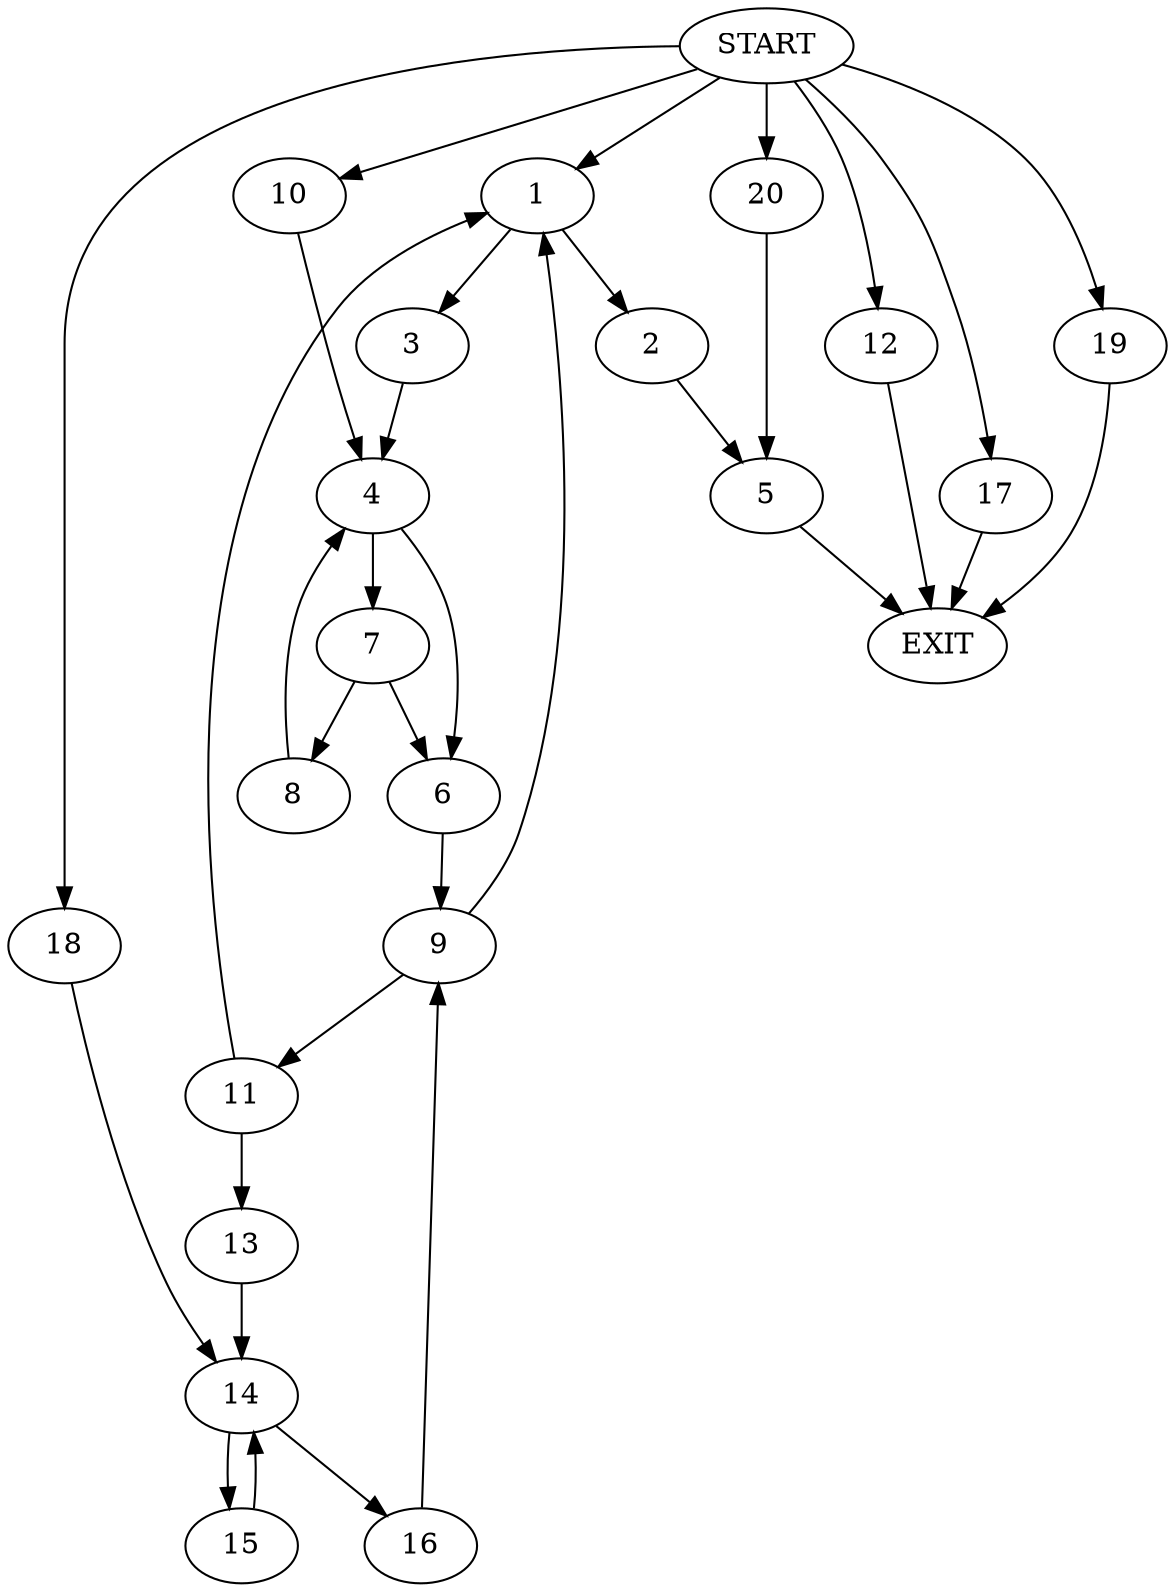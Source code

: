 digraph {
0 [label="START"]
21 [label="EXIT"]
0 -> 1
1 -> 2
1 -> 3
3 -> 4
2 -> 5
4 -> 6
4 -> 7
7 -> 6
7 -> 8
6 -> 9
8 -> 4
0 -> 10
10 -> 4
9 -> 1
9 -> 11
0 -> 12
12 -> 21
11 -> 1
11 -> 13
13 -> 14
14 -> 15
14 -> 16
0 -> 17
17 -> 21
15 -> 14
16 -> 9
0 -> 18
18 -> 14
0 -> 19
19 -> 21
5 -> 21
0 -> 20
20 -> 5
}
